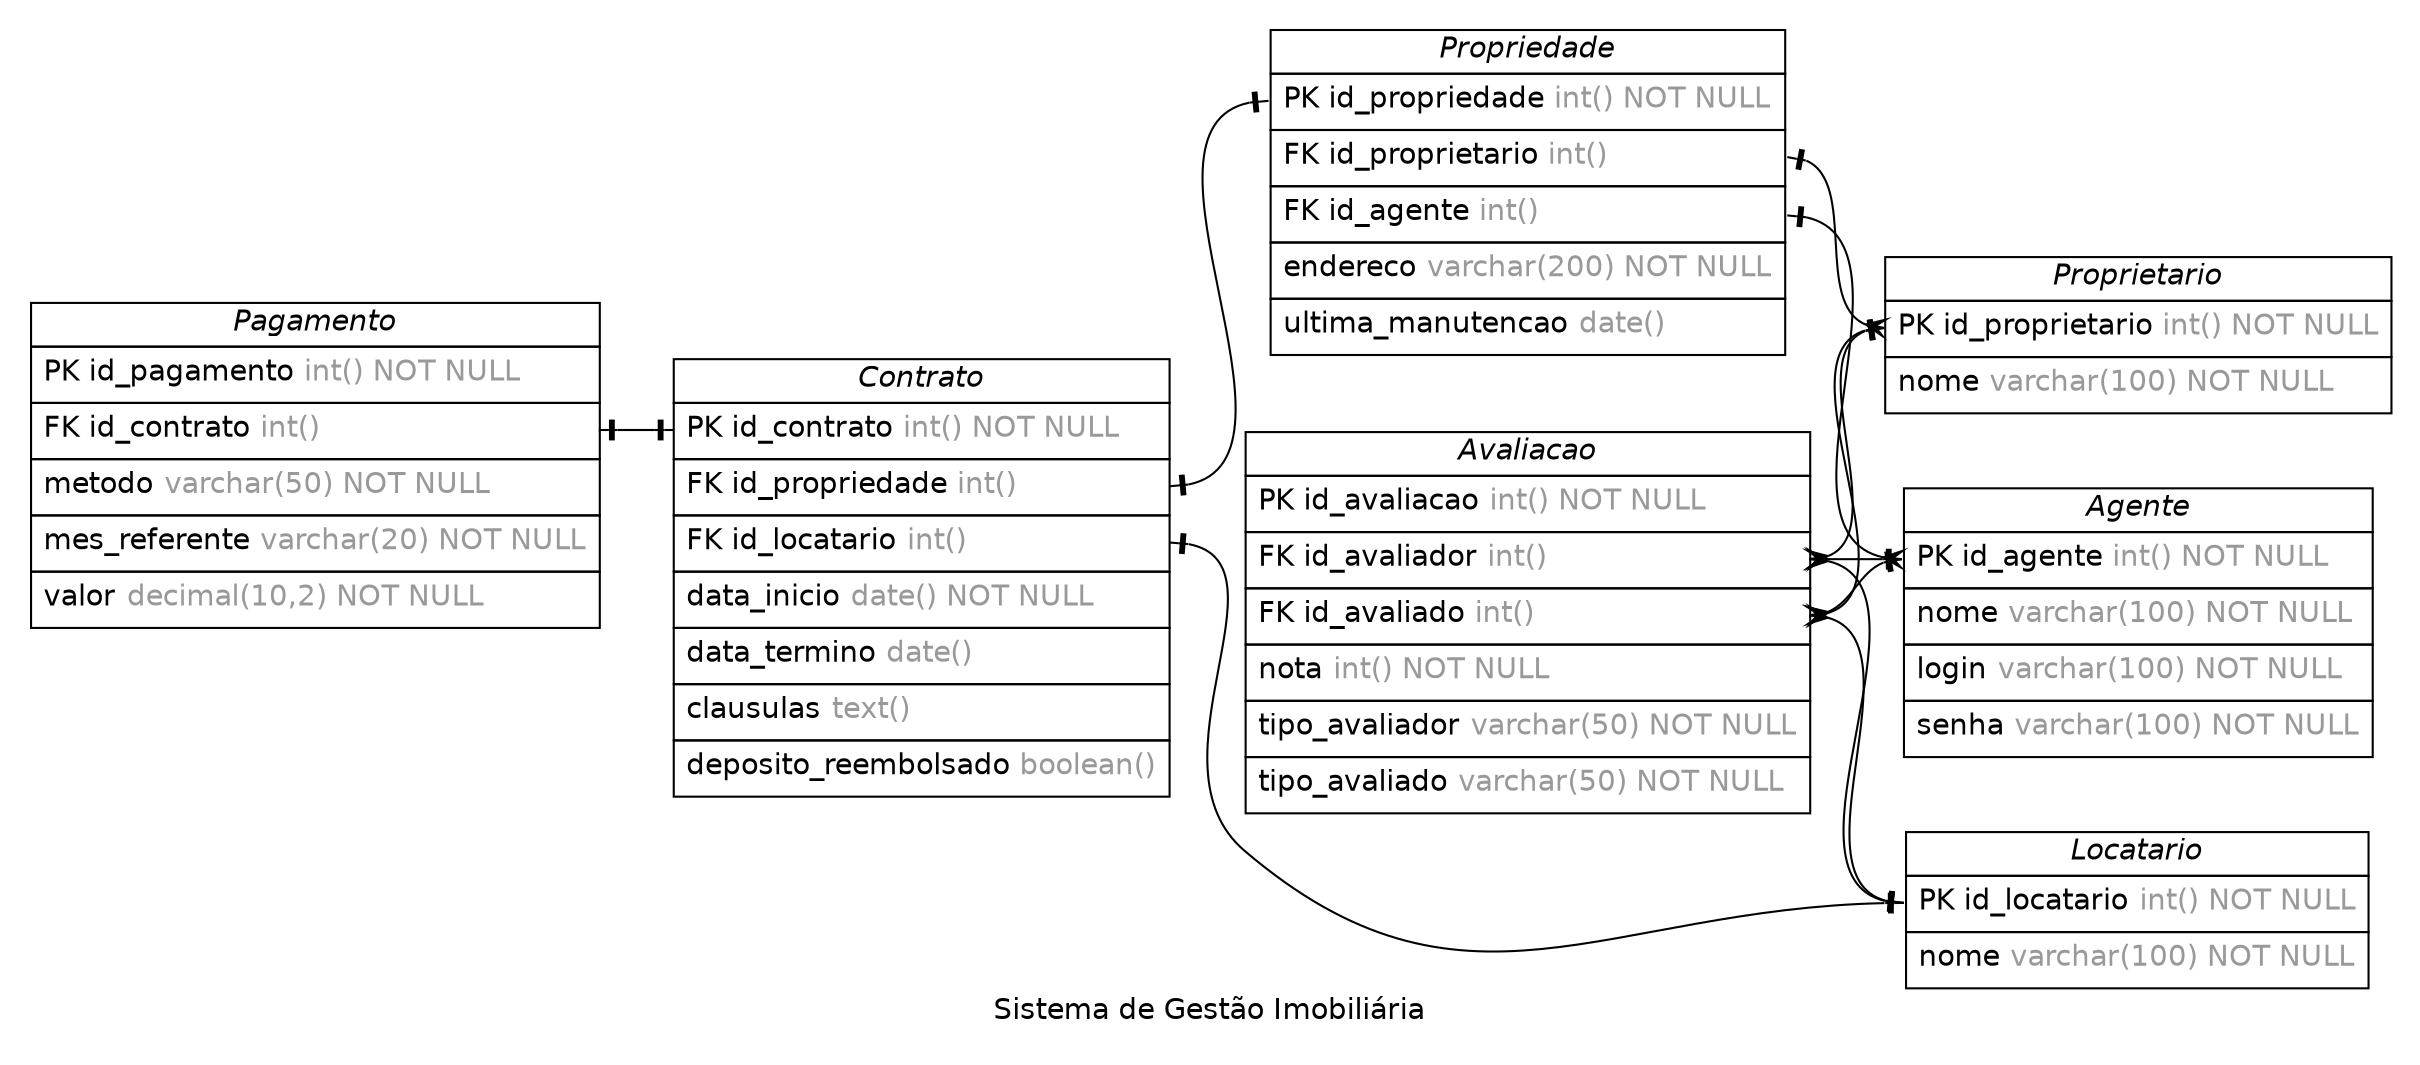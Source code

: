 /* created with ERDot < https://github.com/ehne/ERDot > */
digraph G {
    graph [
        nodesep=0.5;
        rankdir="LR";
        concentrate=true;
        splines="spline";
        fontname="Helvetica";
        pad="0.2,0.2",
        label="Sistema de Gestão Imobiliária",
        
    ];
    
    node [shape=plain, fontname="Helvetica"];
    edge [
        dir=both,
        fontsize=12,
        arrowsize=0.9,
        penwidth=1.0,
        labelangle=32,
        labeldistance=1.8,
        fontname="Helvetica"
    ];
    
    "Agente" [ label=<
        <table border="0" cellborder="1" cellspacing="0" >
        <tr><td><i>Agente</i></td></tr>
        <tr><td port="id_agente" align="left" cellpadding="5">PK id_agente <font color="grey60">int() NOT NULL</font></td></tr>
        <tr><td port="nome" align="left" cellpadding="5">nome <font color="grey60">varchar(100) NOT NULL</font></td></tr>
        <tr><td port="login" align="left" cellpadding="5">login <font color="grey60">varchar(100) NOT NULL</font></td></tr>
        <tr><td port="senha" align="left" cellpadding="5">senha <font color="grey60">varchar(100) NOT NULL</font></td></tr>
    </table>>];
    "Proprietario" [ label=<
        <table border="0" cellborder="1" cellspacing="0" >
        <tr><td><i>Proprietario</i></td></tr>
        <tr><td port="id_proprietario" align="left" cellpadding="5">PK id_proprietario <font color="grey60">int() NOT NULL</font></td></tr>
        <tr><td port="nome" align="left" cellpadding="5">nome <font color="grey60">varchar(100) NOT NULL</font></td></tr>
    </table>>];
    "Locatario" [ label=<
        <table border="0" cellborder="1" cellspacing="0" >
        <tr><td><i>Locatario</i></td></tr>
        <tr><td port="id_locatario" align="left" cellpadding="5">PK id_locatario <font color="grey60">int() NOT NULL</font></td></tr>
        <tr><td port="nome" align="left" cellpadding="5">nome <font color="grey60">varchar(100) NOT NULL</font></td></tr>
    </table>>];
    "Propriedade" [ label=<
        <table border="0" cellborder="1" cellspacing="0" >
        <tr><td><i>Propriedade</i></td></tr>
        <tr><td port="id_propriedade" align="left" cellpadding="5">PK id_propriedade <font color="grey60">int() NOT NULL</font></td></tr>
        <tr><td port="id_proprietario" align="left" cellpadding="5">FK id_proprietario <font color="grey60">int()</font></td></tr>
        <tr><td port="id_agente" align="left" cellpadding="5">FK id_agente <font color="grey60">int()</font></td></tr>
        <tr><td port="endereco" align="left" cellpadding="5">endereco <font color="grey60">varchar(200) NOT NULL</font></td></tr>
        <tr><td port="ultima_manutencao" align="left" cellpadding="5">ultima_manutencao <font color="grey60">date()</font></td></tr>
    </table>>];
    "Contrato" [ label=<
        <table border="0" cellborder="1" cellspacing="0" >
        <tr><td><i>Contrato</i></td></tr>
        <tr><td port="id_contrato" align="left" cellpadding="5">PK id_contrato <font color="grey60">int() NOT NULL</font></td></tr>
        <tr><td port="id_propriedade" align="left" cellpadding="5">FK id_propriedade <font color="grey60">int()</font></td></tr>
        <tr><td port="id_locatario" align="left" cellpadding="5">FK id_locatario <font color="grey60">int()</font></td></tr>
        <tr><td port="data_inicio" align="left" cellpadding="5">data_inicio <font color="grey60">date() NOT NULL</font></td></tr>
        <tr><td port="data_termino" align="left" cellpadding="5">data_termino <font color="grey60">date()</font></td></tr>
        <tr><td port="clausulas" align="left" cellpadding="5">clausulas <font color="grey60">text()</font></td></tr>
        <tr><td port="deposito_reembolsado" align="left" cellpadding="5">deposito_reembolsado <font color="grey60">boolean()</font></td></tr>
    </table>>];
    "Pagamento" [ label=<
        <table border="0" cellborder="1" cellspacing="0" >
        <tr><td><i>Pagamento</i></td></tr>
        <tr><td port="id_pagamento" align="left" cellpadding="5">PK id_pagamento <font color="grey60">int() NOT NULL</font></td></tr>
        <tr><td port="id_contrato" align="left" cellpadding="5">FK id_contrato <font color="grey60">int()</font></td></tr>
        <tr><td port="metodo" align="left" cellpadding="5">metodo <font color="grey60">varchar(50) NOT NULL</font></td></tr>
        <tr><td port="mes_referente" align="left" cellpadding="5">mes_referente <font color="grey60">varchar(20) NOT NULL</font></td></tr>
        <tr><td port="valor" align="left" cellpadding="5">valor <font color="grey60">decimal(10,2) NOT NULL</font></td></tr>
    </table>>];
    "Avaliacao" [ label=<
        <table border="0" cellborder="1" cellspacing="0" >
        <tr><td><i>Avaliacao</i></td></tr>
        <tr><td port="id_avaliacao" align="left" cellpadding="5">PK id_avaliacao <font color="grey60">int() NOT NULL</font></td></tr>
        <tr><td port="id_avaliador" align="left" cellpadding="5">FK id_avaliador <font color="grey60">int()</font></td></tr>
        <tr><td port="id_avaliado" align="left" cellpadding="5">FK id_avaliado <font color="grey60">int()</font></td></tr>
        <tr><td port="nota" align="left" cellpadding="5">nota <font color="grey60">int() NOT NULL</font></td></tr>
        <tr><td port="tipo_avaliador" align="left" cellpadding="5">tipo_avaliador <font color="grey60">varchar(50) NOT NULL</font></td></tr>
        <tr><td port="tipo_avaliado" align="left" cellpadding="5">tipo_avaliado <font color="grey60">varchar(50) NOT NULL</font></td></tr>
    </table>>];

    
    "Propriedade":"id_proprietario"->"Proprietario":"id_proprietario" [
        arrowhead=ocrow,

        arrowtail=noneotee,
    ];

    
    "Propriedade":"id_agente"->"Agente":"id_agente" [
        arrowhead=ocrow,

        arrowtail=noneotee,
    ];

    
    "Contrato":"id_propriedade"->"Propriedade":"id_propriedade" [
        arrowhead=noneotee,

        arrowtail=noneotee,
    ];

    
    "Contrato":"id_locatario"->"Locatario":"id_locatario" [
        arrowhead=noneotee,

        arrowtail=noneotee,
    ];

    
    "Pagamento":"id_contrato"->"Contrato":"id_contrato" [
        arrowhead=noneotee,

        arrowtail=noneotee,
    ];

    
    "Avaliacao":"id_avaliador"->"Agente":"id_agente" [
        arrowhead=noneotee,

        arrowtail=ocrow,
    ];

    
    "Avaliacao":"id_avaliador"->"Proprietario":"id_proprietario" [
        arrowhead=noneotee,

        arrowtail=ocrow,
    ];

    
    "Avaliacao":"id_avaliador"->"Locatario":"id_locatario" [
        arrowhead=noneotee,

        arrowtail=ocrow,
    ];

    
    "Avaliacao":"id_avaliado"->"Agente":"id_agente" [
        arrowhead=noneotee,

        arrowtail=ocrow,
    ];

    
    "Avaliacao":"id_avaliado"->"Proprietario":"id_proprietario" [
        arrowhead=noneotee,

        arrowtail=ocrow,
    ];

    
    "Avaliacao":"id_avaliado"->"Locatario":"id_locatario" [
        arrowhead=noneotee,

        arrowtail=ocrow,
    ];



    

}
